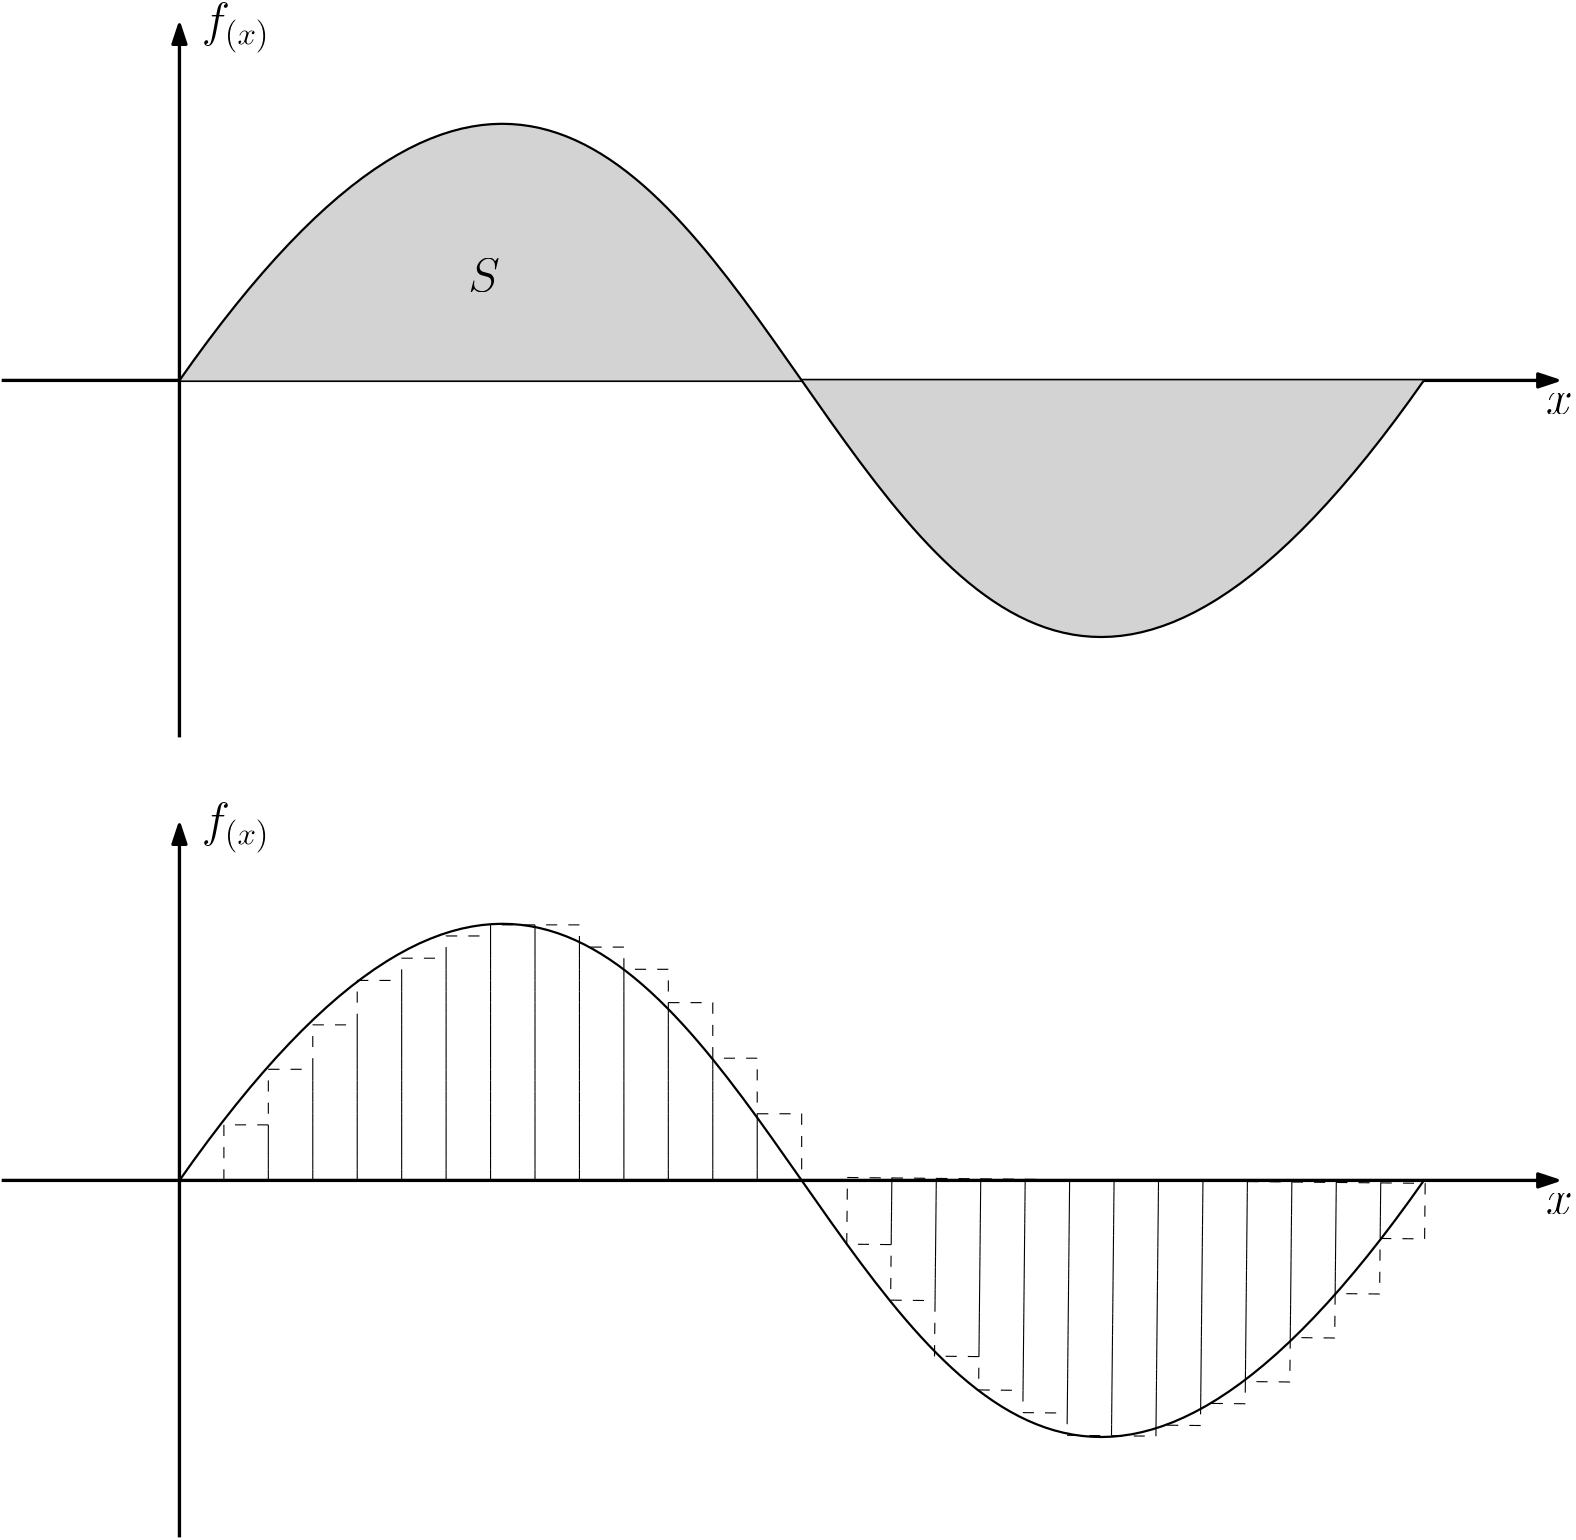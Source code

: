 <?xml version="1.0"?>
<!DOCTYPE ipe SYSTEM "ipe.dtd">
<ipe version="70218" creator="Ipe 7.2.24">
<info created="D:20220327010419" modified="D:20220328160335"/>
<ipestyle name="basic">
<symbol name="arrow/arc(spx)">
<path stroke="sym-stroke" fill="sym-stroke" pen="sym-pen">
0 0 m
-1 0.333 l
-1 -0.333 l
h
</path>
</symbol>
<symbol name="arrow/farc(spx)">
<path stroke="sym-stroke" fill="white" pen="sym-pen">
0 0 m
-1 0.333 l
-1 -0.333 l
h
</path>
</symbol>
<symbol name="arrow/ptarc(spx)">
<path stroke="sym-stroke" fill="sym-stroke" pen="sym-pen">
0 0 m
-1 0.333 l
-0.8 0 l
-1 -0.333 l
h
</path>
</symbol>
<symbol name="arrow/fptarc(spx)">
<path stroke="sym-stroke" fill="white" pen="sym-pen">
0 0 m
-1 0.333 l
-0.8 0 l
-1 -0.333 l
h
</path>
</symbol>
<symbol name="mark/circle(sx)" transformations="translations">
<path fill="sym-stroke">
0.6 0 0 0.6 0 0 e
0.4 0 0 0.4 0 0 e
</path>
</symbol>
<symbol name="mark/disk(sx)" transformations="translations">
<path fill="sym-stroke">
0.6 0 0 0.6 0 0 e
</path>
</symbol>
<symbol name="mark/fdisk(sfx)" transformations="translations">
<group>
<path fill="sym-fill">
0.5 0 0 0.5 0 0 e
</path>
<path fill="sym-stroke" fillrule="eofill">
0.6 0 0 0.6 0 0 e
0.4 0 0 0.4 0 0 e
</path>
</group>
</symbol>
<symbol name="mark/box(sx)" transformations="translations">
<path fill="sym-stroke" fillrule="eofill">
-0.6 -0.6 m
0.6 -0.6 l
0.6 0.6 l
-0.6 0.6 l
h
-0.4 -0.4 m
0.4 -0.4 l
0.4 0.4 l
-0.4 0.4 l
h
</path>
</symbol>
<symbol name="mark/square(sx)" transformations="translations">
<path fill="sym-stroke">
-0.6 -0.6 m
0.6 -0.6 l
0.6 0.6 l
-0.6 0.6 l
h
</path>
</symbol>
<symbol name="mark/fsquare(sfx)" transformations="translations">
<group>
<path fill="sym-fill">
-0.5 -0.5 m
0.5 -0.5 l
0.5 0.5 l
-0.5 0.5 l
h
</path>
<path fill="sym-stroke" fillrule="eofill">
-0.6 -0.6 m
0.6 -0.6 l
0.6 0.6 l
-0.6 0.6 l
h
-0.4 -0.4 m
0.4 -0.4 l
0.4 0.4 l
-0.4 0.4 l
h
</path>
</group>
</symbol>
<symbol name="mark/cross(sx)" transformations="translations">
<group>
<path fill="sym-stroke">
-0.43 -0.57 m
0.57 0.43 l
0.43 0.57 l
-0.57 -0.43 l
h
</path>
<path fill="sym-stroke">
-0.43 0.57 m
0.57 -0.43 l
0.43 -0.57 l
-0.57 0.43 l
h
</path>
</group>
</symbol>
<symbol name="arrow/fnormal(spx)">
<path stroke="sym-stroke" fill="white" pen="sym-pen">
0 0 m
-1 0.333 l
-1 -0.333 l
h
</path>
</symbol>
<symbol name="arrow/pointed(spx)">
<path stroke="sym-stroke" fill="sym-stroke" pen="sym-pen">
0 0 m
-1 0.333 l
-0.8 0 l
-1 -0.333 l
h
</path>
</symbol>
<symbol name="arrow/fpointed(spx)">
<path stroke="sym-stroke" fill="white" pen="sym-pen">
0 0 m
-1 0.333 l
-0.8 0 l
-1 -0.333 l
h
</path>
</symbol>
<symbol name="arrow/linear(spx)">
<path stroke="sym-stroke" pen="sym-pen">
-1 0.333 m
0 0 l
-1 -0.333 l
</path>
</symbol>
<symbol name="arrow/fdouble(spx)">
<path stroke="sym-stroke" fill="white" pen="sym-pen">
0 0 m
-1 0.333 l
-1 -0.333 l
h
-1 0 m
-2 0.333 l
-2 -0.333 l
h
</path>
</symbol>
<symbol name="arrow/double(spx)">
<path stroke="sym-stroke" fill="sym-stroke" pen="sym-pen">
0 0 m
-1 0.333 l
-1 -0.333 l
h
-1 0 m
-2 0.333 l
-2 -0.333 l
h
</path>
</symbol>
<symbol name="arrow/mid-normal(spx)">
<path stroke="sym-stroke" fill="sym-stroke" pen="sym-pen">
0.5 0 m
-0.5 0.333 l
-0.5 -0.333 l
h
</path>
</symbol>
<symbol name="arrow/mid-fnormal(spx)">
<path stroke="sym-stroke" fill="white" pen="sym-pen">
0.5 0 m
-0.5 0.333 l
-0.5 -0.333 l
h
</path>
</symbol>
<symbol name="arrow/mid-pointed(spx)">
<path stroke="sym-stroke" fill="sym-stroke" pen="sym-pen">
0.5 0 m
-0.5 0.333 l
-0.3 0 l
-0.5 -0.333 l
h
</path>
</symbol>
<symbol name="arrow/mid-fpointed(spx)">
<path stroke="sym-stroke" fill="white" pen="sym-pen">
0.5 0 m
-0.5 0.333 l
-0.3 0 l
-0.5 -0.333 l
h
</path>
</symbol>
<symbol name="arrow/mid-double(spx)">
<path stroke="sym-stroke" fill="sym-stroke" pen="sym-pen">
1 0 m
0 0.333 l
0 -0.333 l
h
0 0 m
-1 0.333 l
-1 -0.333 l
h
</path>
</symbol>
<symbol name="arrow/mid-fdouble(spx)">
<path stroke="sym-stroke" fill="white" pen="sym-pen">
1 0 m
0 0.333 l
0 -0.333 l
h
0 0 m
-1 0.333 l
-1 -0.333 l
h
</path>
</symbol>
<anglesize name="22.5 deg" value="22.5"/>
<anglesize name="30 deg" value="30"/>
<anglesize name="45 deg" value="45"/>
<anglesize name="60 deg" value="60"/>
<anglesize name="90 deg" value="90"/>
<arrowsize name="large" value="10"/>
<arrowsize name="small" value="5"/>
<arrowsize name="tiny" value="3"/>
<color name="blue" value="0 0 1"/>
<color name="brown" value="0.647 0.165 0.165"/>
<color name="darkblue" value="0 0 0.545"/>
<color name="darkcyan" value="0 0.545 0.545"/>
<color name="darkgray" value="0.663"/>
<color name="darkgreen" value="0 0.392 0"/>
<color name="darkmagenta" value="0.545 0 0.545"/>
<color name="darkorange" value="1 0.549 0"/>
<color name="darkred" value="0.545 0 0"/>
<color name="gold" value="1 0.843 0"/>
<color name="gray" value="0.745"/>
<color name="green" value="0 1 0"/>
<color name="lightblue" value="0.678 0.847 0.902"/>
<color name="lightcyan" value="0.878 1 1"/>
<color name="lightgray" value="0.827"/>
<color name="lightgreen" value="0.565 0.933 0.565"/>
<color name="lightyellow" value="1 1 0.878"/>
<color name="navy" value="0 0 0.502"/>
<color name="orange" value="1 0.647 0"/>
<color name="pink" value="1 0.753 0.796"/>
<color name="purple" value="0.627 0.125 0.941"/>
<color name="red" value="1 0 0"/>
<color name="seagreen" value="0.18 0.545 0.341"/>
<color name="turquoise" value="0.251 0.878 0.816"/>
<color name="violet" value="0.933 0.51 0.933"/>
<color name="yellow" value="1 1 0"/>
<dashstyle name="dash dot dotted" value="[4 2 1 2 1 2] 0"/>
<dashstyle name="dash dotted" value="[4 2 1 2] 0"/>
<dashstyle name="dashed" value="[4] 0"/>
<dashstyle name="dotted" value="[1 3] 0"/>
<gridsize name="10 pts (~3.5 mm)" value="10"/>
<gridsize name="14 pts (~5 mm)" value="14"/>
<gridsize name="16 pts (~6 mm)" value="16"/>
<gridsize name="20 pts (~7 mm)" value="20"/>
<gridsize name="28 pts (~10 mm)" value="28"/>
<gridsize name="32 pts (~12 mm)" value="32"/>
<gridsize name="4 pts" value="4"/>
<gridsize name="56 pts (~20 mm)" value="56"/>
<gridsize name="8 pts (~3 mm)" value="8"/>
<opacity name="10%" value="0.1"/>
<opacity name="30%" value="0.3"/>
<opacity name="50%" value="0.5"/>
<opacity name="75%" value="0.75"/>
<pen name="fat" value="1.2"/>
<pen name="heavier" value="0.8"/>
<pen name="ultrafat" value="2"/>
<symbolsize name="large" value="5"/>
<symbolsize name="small" value="2"/>
<symbolsize name="tiny" value="1.1"/>
<textsize name="Huge" value="\Huge"/>
<textsize name="LARGE" value="\LARGE"/>
<textsize name="Large" value="\Large"/>
<textsize name="footnote" value="\footnotesize"/>
<textsize name="huge" value="\huge"/>
<textsize name="large" value="\large"/>
<textsize name="small" value="\small"/>
<textsize name="tiny" value="\tiny"/>
<textstyle name="center" begin="\begin{center}" end="\end{center}"/>
<textstyle name="item" begin="\begin{itemize}\item{}" end="\end{itemize}"/>
<textstyle name="itemize" begin="\begin{itemize}" end="\end{itemize}"/>
<tiling name="falling" angle="-60" step="4" width="1"/>
<tiling name="rising" angle="30" step="4" width="1"/>
</ipestyle>
<page>
<layer name="alpha"/>
<view layers="alpha" active="alpha"/>
<path layer="alpha" matrix="1 0 0 1 -8 -340" stroke="black" pen="fat" arrow="normal/normal">
16 672 m
576 672 l
</path>
<path matrix="1 0 0 1 -8 -340" stroke="black" pen="heavier">
80 672 m
192 832
304 672
416 512
528 672 c
</path>
<path matrix="1 0 0 1.33603 -8 -566.069" stroke="black" pen="fat" arrow="normal/normal">
80 576 m
80 768 l
</path>
<path matrix="1 0 0 1 -8 -340" stroke="black" dash="dashed">
96 672 m
96 692 l
112 692 l
112 672 l
h
</path>
<path matrix="1 0 0 1 -8 -340" stroke="black" dash="dashed">
112 672 m
112 712 l
128 712 l
128 672 l
h
</path>
<path matrix="1 0 0 1 -8 -340" stroke="black" dash="dashed">
128 672 m
128 728 l
144 728 l
144 672 l
h
</path>
<path matrix="1 0 0 1 -8 -340" stroke="black" dash="dashed">
144 672 m
144 744 l
160 744 l
160 672 l
h
</path>
<path matrix="1 0 0 1 -8 -340" stroke="black" dash="dashed">
160 672 m
160 752 l
176 752 l
176 672 l
h
</path>
<path matrix="1 0 0 1 -8 -340" stroke="black" dash="dashed">
176 672 m
176 760 l
192 760 l
192 672 l
h
</path>
<path matrix="1 0 0 1 -8 -340" stroke="black" dash="dashed">
192 672 m
192 764 l
208 764 l
208 672 l
h
</path>
<path matrix="1 0 0 1 -8 -340" stroke="black" dash="dashed">
208 672 m
208 764 l
224 764 l
224 672 l
h
</path>
<path matrix="1 0 0 1 -8 -340" stroke="black" dash="dashed">
224 672 m
224 756 l
240 756 l
240 672 l
h
</path>
<path matrix="1 0 0 1 -8 -340" stroke="black" dash="dashed">
240 672 m
240 748 l
256 748 l
256 672 l
h
</path>
<path matrix="1 0 0 1 -8 -340" stroke="black" dash="dashed">
256 672 m
256 736 l
272 736 l
272 672 l
h
</path>
<path matrix="1 0 0 1 -8 -340" stroke="black" dash="dashed">
272 672 m
272 716 l
288 716 l
288 672 l
h
</path>
<path matrix="1 0 0 1 -8 -340" stroke="black" dash="dashed">
288 672 m
288 696 l
304 696 l
304 672 l
h
</path>
<path matrix="-0.999949 0.0101325 -0.0101325 -0.999949 623.265 1001.94" stroke="black" dash="dashed">
96 672 m
96 692 l
112 692 l
112 672 l
h
</path>
<path matrix="-0.999949 0.0101325 -0.0101325 -0.999949 623.265 1001.94" stroke="black" dash="dashed">
112 672 m
112 712 l
128 712 l
128 672 l
h
</path>
<path matrix="-0.999949 0.0101325 -0.0101325 -0.999949 623.265 1001.94" stroke="black" dash="dashed">
128 672 m
128 728 l
144 728 l
144 672 l
h
</path>
<path matrix="-0.999949 0.0101325 -0.0101325 -0.999949 623.265 1001.94" stroke="black" dash="dashed">
144 672 m
144 744 l
160 744 l
160 672 l
h
</path>
<path matrix="-0.999949 0.0101325 -0.0101325 -0.999949 623.265 1001.94" stroke="black" dash="dashed">
160 672 m
160 752 l
176 752 l
176 672 l
h
</path>
<path matrix="-0.999949 0.0101325 -0.0101325 -0.999949 623.265 1001.94" stroke="black" dash="dashed">
176 672 m
176 760 l
192 760 l
192 672 l
h
</path>
<path matrix="-0.999949 0.0101325 -0.0101325 -0.999949 623.265 1001.94" stroke="black" dash="dashed">
192 672 m
192 764 l
208 764 l
208 672 l
h
</path>
<path matrix="-0.999949 0.0101325 -0.0101325 -0.999949 623.265 1001.94" stroke="black" dash="dashed">
208 672 m
208 764 l
224 764 l
224 672 l
h
</path>
<path matrix="-0.999949 0.0101325 -0.0101325 -0.999949 623.265 1001.94" stroke="black" dash="dashed">
224 672 m
224 756 l
240 756 l
240 672 l
h
</path>
<path matrix="-0.999949 0.0101325 -0.0101325 -0.999949 623.265 1001.94" stroke="black" dash="dashed">
240 672 m
240 748 l
256 748 l
256 672 l
h
</path>
<path matrix="-0.999949 0.0101325 -0.0101325 -0.999949 623.265 1001.94" stroke="black" dash="dashed">
256 672 m
256 736 l
272 736 l
272 672 l
h
</path>
<path matrix="-0.999949 0.0101325 -0.0101325 -0.999949 623.265 1001.94" stroke="black" dash="dashed">
272 672 m
272 716 l
288 716 l
288 672 l
h
</path>
<path matrix="-0.999949 0.0101325 -0.0101325 -0.999949 623.265 1001.94" stroke="black" dash="dashed">
288 672 m
288 696 l
304 696 l
304 672 l
h
</path>
<text matrix="1 0 0 1 8 -340" transformations="translations" pos="556 660" stroke="black" type="label" width="9.579" height="7.412" depth="0" valign="baseline" size="LARGE" style="math">x</text>
<text matrix="1 0 0 1 -12 -316" transformations="translations" pos="92 772" stroke="black" type="label" width="24.564" height="11.951" depth="6.03" valign="baseline" size="LARGE" style="math">f_{(x)}</text>
<path matrix="1 0 0 1 -8 -52" stroke="black" pen="fat" arrow="normal/normal">
16 672 m
576 672 l
</path>
<path matrix="1 0 0 1 -8 -52" stroke="black" fill="lightgray" pen="heavier">
80 672 m
192 832
304 672
416 512
528 672 c
</path>
<path matrix="1 0 0 1.33603 -8 -278.069" stroke="black" pen="fat" arrow="normal/normal">
80 576 m
80 768 l
</path>
<text matrix="1 0 0 1 8 -52" transformations="translations" pos="556 660" stroke="black" type="label" width="9.579" height="7.412" depth="0" valign="baseline" size="LARGE" style="math">x</text>
<text matrix="1 0 0 1 -12 -28" transformations="translations" pos="92 772" stroke="black" type="label" width="24.564" height="11.951" depth="6.03" valign="baseline" size="LARGE" style="math">f_{(x)}</text>
<text matrix="1 0 0 1 0 244" transformations="translations" pos="176 408" stroke="black" type="label" width="11.369" height="11.764" depth="0" valign="baseline" size="LARGE" style="math">S</text>
</page>
</ipe>
